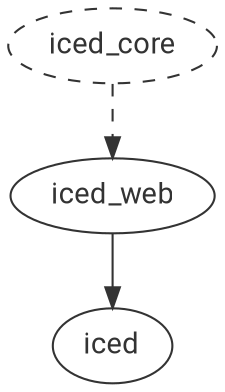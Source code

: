 digraph G {
  fontname = "Roboto";
  newrank=true;
  node[fontname = "Roboto", style="filled", fontcolor="#333333", fillcolor=white, color="#333333"];
  edge[color="#333333"];

  iced_core -> iced_web [style=dashed];

  iced_web -> iced;

  iced_core [style=dashed];
}
